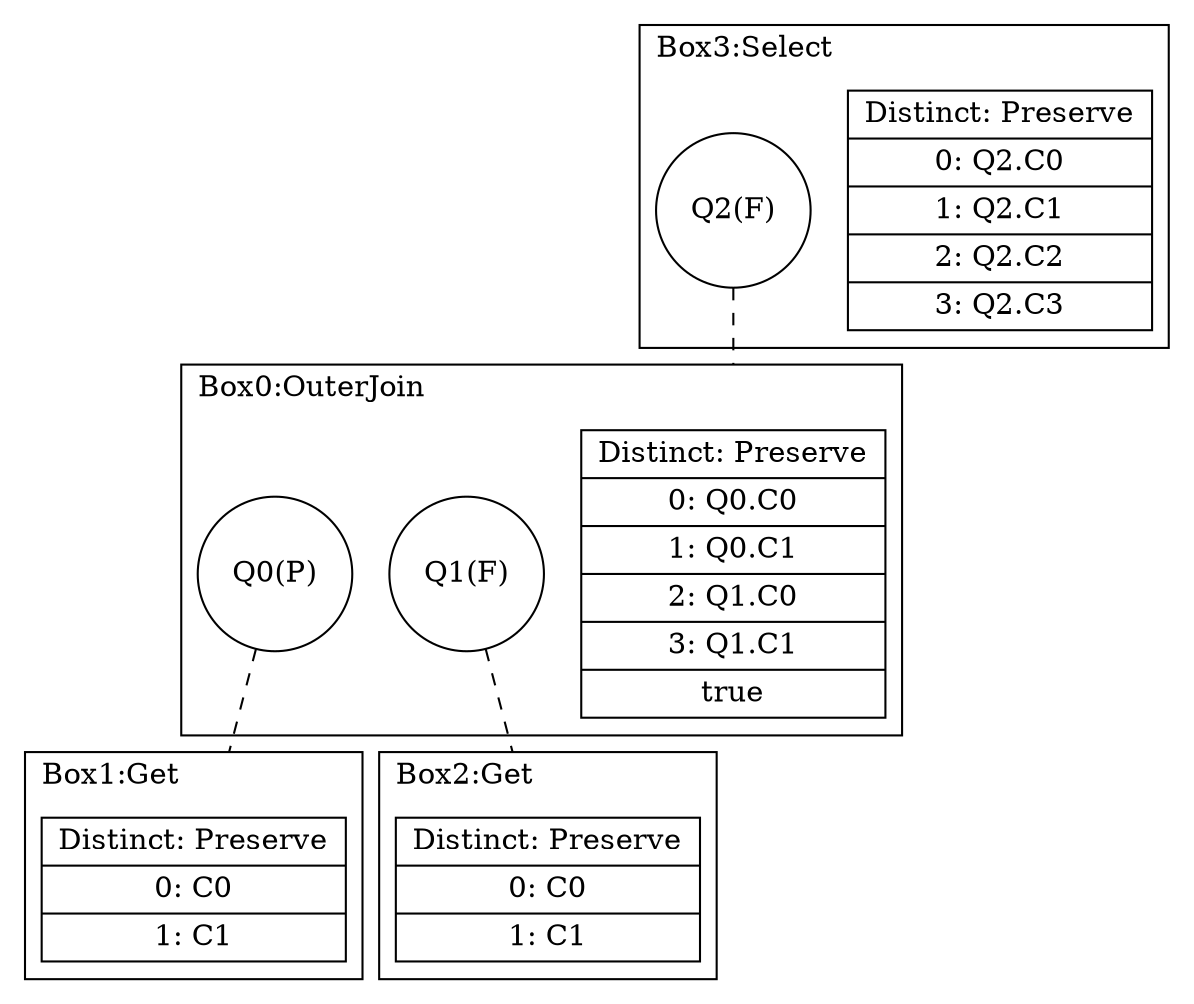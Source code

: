 digraph G {
    compound = true
    labeljust = l
    label = ""
    node [ shape = box ]
    subgraph cluster3 {
        label = "Box3:Select"
        boxhead3 [ shape = record, label = "{ Distinct: Preserve| 0: Q2.C0| 1: Q2.C1| 2: Q2.C2| 3: Q2.C3 }" ]
        {
            rank = same
            node [ shape = circle ]
            Q2 [ label = "Q2(F)" ]
        }
    }
    subgraph cluster0 {
        label = "Box0:OuterJoin"
        boxhead0 [ shape = record, label = "{ Distinct: Preserve| 0: Q0.C0| 1: Q0.C1| 2: Q1.C0| 3: Q1.C1| true }" ]
        {
            rank = same
            node [ shape = circle ]
            Q0 [ label = "Q0(P)" ]
            Q1 [ label = "Q1(F)" ]
        }
    }
    subgraph cluster1 {
        label = "Box1:Get"
        boxhead1 [ shape = record, label = "{ Distinct: Preserve| 0: C0| 1: C1 }" ]
        {
            rank = same
        }
    }
    subgraph cluster2 {
        label = "Box2:Get"
        boxhead2 [ shape = record, label = "{ Distinct: Preserve| 0: C0| 1: C1 }" ]
        {
            rank = same
        }
    }
    edge [ arrowhead = none, style = dashed ]
    Q2 -> boxhead0 [ lhead = cluster0 ]
    Q0 -> boxhead1 [ lhead = cluster1 ]
    Q1 -> boxhead2 [ lhead = cluster2 ]
}
